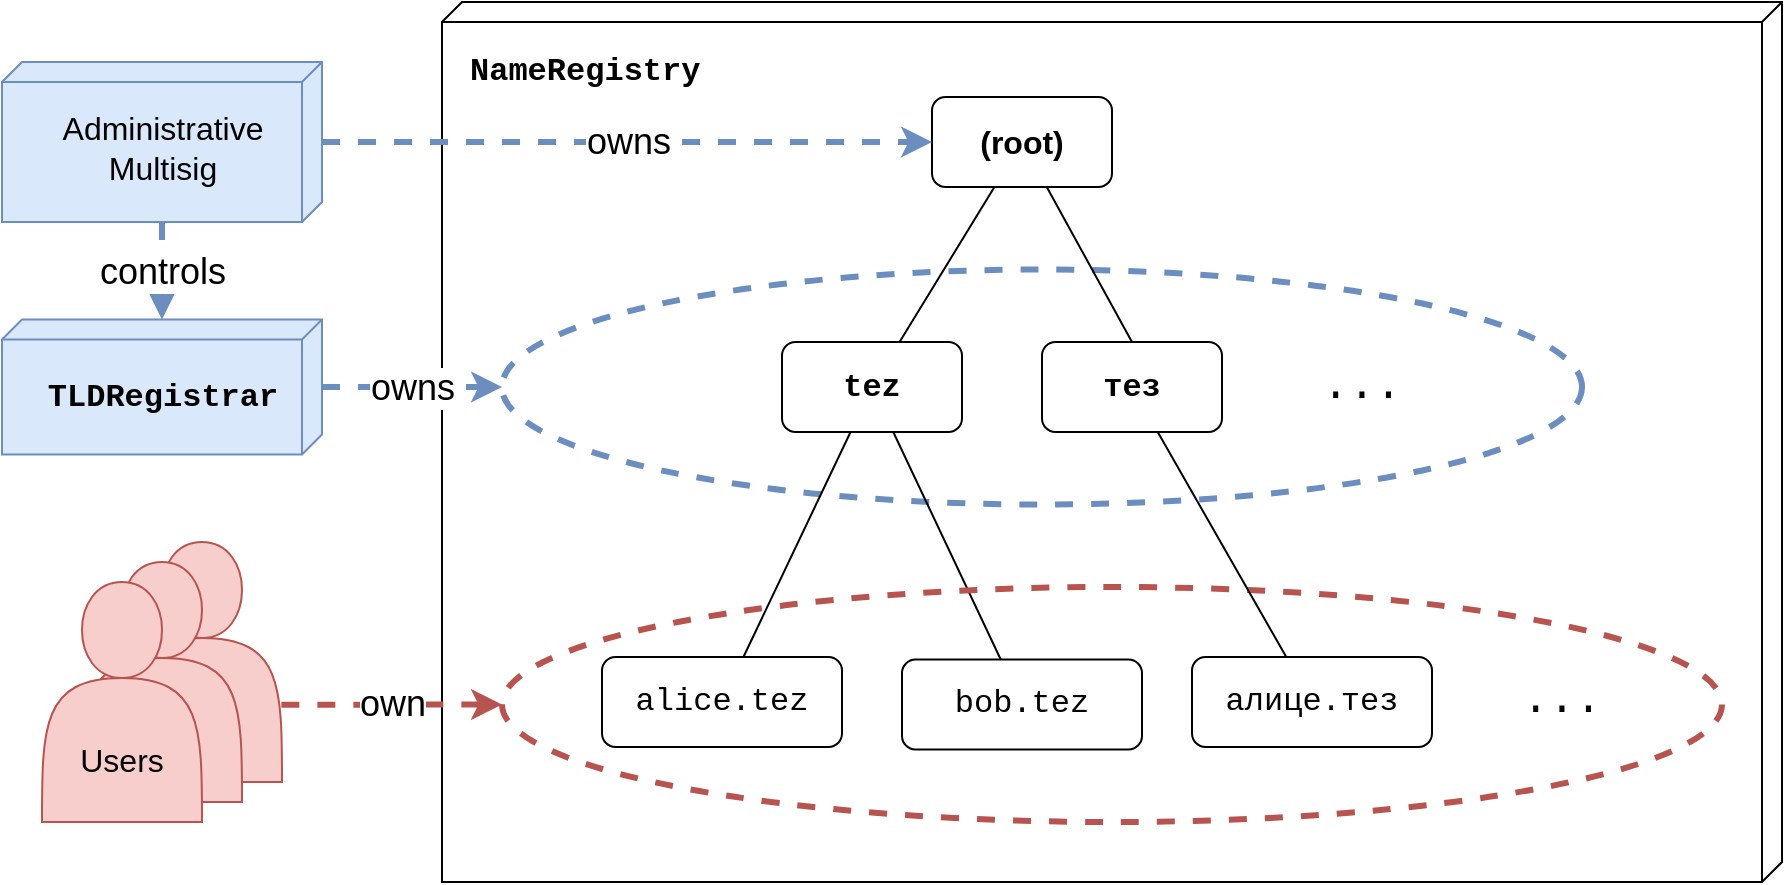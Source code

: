 <mxfile version="13.1.3" type="device"><diagram name="Page-1" id="9f46799a-70d6-7492-0946-bef42562c5a5"><mxGraphModel dx="2522" dy="674" grid="1" gridSize="10" guides="1" tooltips="1" connect="1" arrows="1" fold="1" page="1" pageScale="1" pageWidth="1100" pageHeight="850" background="#ffffff" math="0" shadow="0"><root><mxCell id="0"/><mxCell id="1" parent="0"/><mxCell id="BdaVvMb0XZOWNrcOyZhd-1" value="&lt;font style=&quot;line-height: 140%&quot;&gt;&lt;font face=&quot;Courier New&quot;&gt;&lt;b&gt;&lt;font style=&quot;font-size: 16px&quot;&gt;NameRegistry&lt;/font&gt;&lt;br style=&quot;font-size: 16px&quot;&gt;&lt;br style=&quot;font-size: 16px&quot;&gt;&lt;/b&gt;&lt;/font&gt;&lt;br&gt;&lt;/font&gt;" style="verticalAlign=top;align=left;spacingTop=16;spacingLeft=12;spacingRight=12;shape=cube;size=10;direction=south;fontStyle=0;html=1;fontSize=16;fontColor=#000000;" parent="1" vertex="1"><mxGeometry x="40" y="330" width="670" height="440" as="geometry"/></mxCell><mxCell id="WALrM-PMJkY32JA8BQsn-36" value="" style="ellipse;whiteSpace=wrap;html=1;fontFamily=Courier New;fontSize=22;dashed=1;fillColor=none;strokeColor=#6c8ebf;strokeWidth=3;" parent="1" vertex="1"><mxGeometry x="70" y="463.75" width="540" height="117.5" as="geometry"/></mxCell><mxCell id="WALrM-PMJkY32JA8BQsn-1" value="&lt;font style=&quot;font-size: 16px&quot;&gt;&lt;span&gt;(root)&lt;/span&gt;&lt;/font&gt;" style="rounded=1;whiteSpace=wrap;html=1;fontStyle=1" parent="1" vertex="1"><mxGeometry x="285" y="377.5" width="90" height="45" as="geometry"/></mxCell><mxCell id="WALrM-PMJkY32JA8BQsn-2" value="&lt;font style=&quot;font-size: 16px&quot;&gt;tez&lt;/font&gt;" style="rounded=1;whiteSpace=wrap;html=1;fontFamily=Courier New;fontStyle=1" parent="1" vertex="1"><mxGeometry x="210" y="500" width="90" height="45" as="geometry"/></mxCell><mxCell id="WALrM-PMJkY32JA8BQsn-3" value="&lt;font style=&quot;font-size: 16px&quot;&gt;тез&lt;/font&gt;" style="rounded=1;whiteSpace=wrap;html=1;fontFamily=Courier New;fontStyle=1" parent="1" vertex="1"><mxGeometry x="340" y="500" width="90" height="45" as="geometry"/></mxCell><mxCell id="WALrM-PMJkY32JA8BQsn-5" value="..." style="text;html=1;strokeColor=none;fillColor=none;align=center;verticalAlign=middle;whiteSpace=wrap;rounded=0;fontFamily=Courier New;fontSize=22;" parent="1" vertex="1"><mxGeometry x="480" y="512.5" width="40" height="20" as="geometry"/></mxCell><mxCell id="WALrM-PMJkY32JA8BQsn-8" value="" style="endArrow=none;html=1;fontFamily=Courier New;fontSize=22;" parent="1" source="WALrM-PMJkY32JA8BQsn-2" target="WALrM-PMJkY32JA8BQsn-1" edge="1"><mxGeometry width="50" height="50" relative="1" as="geometry"><mxPoint x="210" y="470" as="sourcePoint"/><mxPoint x="260" y="420" as="targetPoint"/></mxGeometry></mxCell><mxCell id="WALrM-PMJkY32JA8BQsn-9" value="" style="endArrow=none;html=1;fontFamily=Courier New;fontSize=22;exitX=0.5;exitY=0;exitDx=0;exitDy=0;" parent="1" source="WALrM-PMJkY32JA8BQsn-3" target="WALrM-PMJkY32JA8BQsn-1" edge="1"><mxGeometry width="50" height="50" relative="1" as="geometry"><mxPoint x="260" y="500" as="sourcePoint"/><mxPoint x="310" y="450" as="targetPoint"/></mxGeometry></mxCell><mxCell id="WALrM-PMJkY32JA8BQsn-20" value="" style="endArrow=none;html=1;fontFamily=Courier New;fontSize=22;" parent="1" source="WALrM-PMJkY32JA8BQsn-2" target="WALrM-PMJkY32JA8BQsn-19" edge="1"><mxGeometry width="50" height="50" relative="1" as="geometry"><mxPoint x="200" y="520" as="sourcePoint"/><mxPoint x="250" y="470" as="targetPoint"/></mxGeometry></mxCell><mxCell id="WALrM-PMJkY32JA8BQsn-21" value="" style="endArrow=none;html=1;fontFamily=Courier New;fontSize=22;" parent="1" source="WALrM-PMJkY32JA8BQsn-2" target="WALrM-PMJkY32JA8BQsn-17" edge="1"><mxGeometry width="50" height="50" relative="1" as="geometry"><mxPoint x="200" y="520" as="sourcePoint"/><mxPoint x="250" y="470" as="targetPoint"/></mxGeometry></mxCell><mxCell id="WALrM-PMJkY32JA8BQsn-23" value="" style="ellipse;whiteSpace=wrap;html=1;fontFamily=Courier New;fontSize=22;dashed=1;fillColor=none;strokeColor=#b85450;strokeWidth=3;" parent="1" vertex="1"><mxGeometry x="70" y="622.5" width="610" height="117.5" as="geometry"/></mxCell><mxCell id="WALrM-PMJkY32JA8BQsn-17" value="&lt;font style=&quot;font-size: 16px&quot;&gt;alice.tez&lt;/font&gt;" style="rounded=1;whiteSpace=wrap;html=1;fontFamily=Courier New;fontStyle=0" parent="1" vertex="1"><mxGeometry x="120" y="657.5" width="120" height="45" as="geometry"/></mxCell><mxCell id="WALrM-PMJkY32JA8BQsn-19" value="&lt;font style=&quot;font-size: 16px&quot;&gt;bob.tez&lt;/font&gt;" style="rounded=1;whiteSpace=wrap;html=1;fontFamily=Courier New;fontStyle=0" parent="1" vertex="1"><mxGeometry x="270" y="658.75" width="120" height="45" as="geometry"/></mxCell><mxCell id="WALrM-PMJkY32JA8BQsn-28" value="&lt;font style=&quot;font-size: 16px&quot;&gt;алице.&lt;/font&gt;&lt;span style=&quot;font-size: 16px&quot;&gt;тез&lt;/span&gt;" style="rounded=1;whiteSpace=wrap;html=1;fontFamily=Courier New;fontStyle=0" parent="1" vertex="1"><mxGeometry x="415" y="657.5" width="120" height="45" as="geometry"/></mxCell><mxCell id="WALrM-PMJkY32JA8BQsn-29" value="" style="endArrow=none;html=1;fontFamily=Courier New;fontSize=22;" parent="1" source="WALrM-PMJkY32JA8BQsn-28" target="WALrM-PMJkY32JA8BQsn-3" edge="1"><mxGeometry width="50" height="50" relative="1" as="geometry"><mxPoint x="670" y="780" as="sourcePoint"/><mxPoint x="720" y="730" as="targetPoint"/></mxGeometry></mxCell><mxCell id="WALrM-PMJkY32JA8BQsn-24" value="..." style="text;html=1;strokeColor=none;fillColor=none;align=center;verticalAlign=middle;whiteSpace=wrap;rounded=0;fontFamily=Courier New;fontSize=22;" parent="1" vertex="1"><mxGeometry x="580" y="670" width="40" height="20" as="geometry"/></mxCell><mxCell id="WALrM-PMJkY32JA8BQsn-32" value="&lt;font&gt;&lt;font style=&quot;font-family: &amp;quot;courier new&amp;quot;; font-size: 16px;&quot;&gt;TLDRegistrar&lt;br&gt;&lt;/font&gt;&lt;/font&gt;" style="verticalAlign=middle;align=center;spacingTop=8;spacingLeft=12;spacingRight=12;shape=cube;size=10;direction=south;fontStyle=1;html=1;fontSize=16;fillColor=#dae8fc;strokeColor=#6c8ebf;" parent="1" vertex="1"><mxGeometry x="-180" y="488.75" width="160" height="67.5" as="geometry"/></mxCell><mxCell id="WALrM-PMJkY32JA8BQsn-33" value="&lt;div&gt;&lt;span&gt;Administrative&lt;/span&gt;&lt;/div&gt;&lt;font&gt;&lt;div&gt;&lt;span&gt;Multisig&lt;/span&gt;&lt;/div&gt;&lt;/font&gt;" style="verticalAlign=middle;align=center;spacingTop=6;spacingLeft=12;spacingRight=12;shape=cube;size=10;direction=south;fontStyle=0;html=1;fontSize=16;fillColor=#dae8fc;strokeColor=#6c8ebf;" parent="1" vertex="1"><mxGeometry x="-180" y="360" width="160" height="80" as="geometry"/></mxCell><mxCell id="WALrM-PMJkY32JA8BQsn-39" value="owns" style="endArrow=classic;dashed=1;html=1;fontFamily=Helvetica;fontSize=18;endFill=1;fillColor=#dae8fc;strokeColor=#6c8ebf;strokeWidth=3;fontColor=#000000;" parent="1" source="WALrM-PMJkY32JA8BQsn-33" target="WALrM-PMJkY32JA8BQsn-1" edge="1"><mxGeometry width="50" height="50" relative="1" as="geometry"><mxPoint x="350" y="530" as="sourcePoint"/><mxPoint x="400" y="480" as="targetPoint"/></mxGeometry></mxCell><mxCell id="WALrM-PMJkY32JA8BQsn-44" value="" style="group" parent="1" vertex="1" connectable="0"><mxGeometry x="-160" y="622.5" width="120" height="140" as="geometry"/></mxCell><mxCell id="WALrM-PMJkY32JA8BQsn-43" value="" style="shape=actor;whiteSpace=wrap;html=1;fontSize=20;verticalAlign=bottom;fontStyle=0;spacingBottom=18;fillColor=#f8cecc;strokeColor=#b85450;" parent="WALrM-PMJkY32JA8BQsn-44" vertex="1"><mxGeometry x="40" y="-22.5" width="80" height="120" as="geometry"/></mxCell><mxCell id="WALrM-PMJkY32JA8BQsn-42" value="" style="shape=actor;whiteSpace=wrap;html=1;fontSize=20;verticalAlign=bottom;fontStyle=0;spacingBottom=18;fillColor=#f8cecc;strokeColor=#b85450;" parent="WALrM-PMJkY32JA8BQsn-44" vertex="1"><mxGeometry x="20" y="-12.5" width="80" height="120" as="geometry"/></mxCell><mxCell id="JLqXXN6Le2CpG2_xC3Ge-3" value="&lt;font style=&quot;font-size: 20px&quot;&gt;&lt;span style=&quot;font-size: 16px&quot;&gt;Users&lt;/span&gt;&lt;/font&gt;" style="shape=actor;whiteSpace=wrap;html=1;fontSize=20;verticalAlign=bottom;fontStyle=0;spacingBottom=18;fillColor=#f8cecc;strokeColor=#b85450;" parent="WALrM-PMJkY32JA8BQsn-44" vertex="1"><mxGeometry y="-2.5" width="80" height="120" as="geometry"/></mxCell><mxCell id="WALrM-PMJkY32JA8BQsn-45" value="owns" style="endArrow=classic;dashed=1;html=1;fontFamily=Helvetica;fontSize=18;endFill=1;fillColor=#dae8fc;strokeColor=#6c8ebf;strokeWidth=3;fontColor=#000000;" parent="1" source="WALrM-PMJkY32JA8BQsn-32" target="WALrM-PMJkY32JA8BQsn-36" edge="1"><mxGeometry width="50" height="50" relative="1" as="geometry"><mxPoint x="20" y="410" as="sourcePoint"/><mxPoint x="295" y="410" as="targetPoint"/></mxGeometry></mxCell><mxCell id="WALrM-PMJkY32JA8BQsn-46" value="own" style="endArrow=classic;dashed=1;html=1;fontFamily=Helvetica;fontSize=18;endFill=1;fillColor=#f8cecc;strokeColor=#b85450;strokeWidth=3;fontColor=#000000;exitX=0.996;exitY=0.678;exitDx=0;exitDy=0;exitPerimeter=0;" parent="1" source="WALrM-PMJkY32JA8BQsn-43" target="WALrM-PMJkY32JA8BQsn-23" edge="1"><mxGeometry width="50" height="50" relative="1" as="geometry"><mxPoint x="30" y="420" as="sourcePoint"/><mxPoint x="305" y="420" as="targetPoint"/></mxGeometry></mxCell><mxCell id="WALrM-PMJkY32JA8BQsn-47" value="controls" style="endArrow=classic;dashed=1;html=1;fontFamily=Helvetica;fontSize=18;endFill=1;fillColor=#dae8fc;strokeColor=#6c8ebf;strokeWidth=3;fontColor=#000000;" parent="1" source="WALrM-PMJkY32JA8BQsn-33" target="WALrM-PMJkY32JA8BQsn-32" edge="1"><mxGeometry width="50" height="50" relative="1" as="geometry"><mxPoint x="-10" y="532.5" as="sourcePoint"/><mxPoint x="80" y="532.5" as="targetPoint"/></mxGeometry></mxCell></root></mxGraphModel></diagram></mxfile>